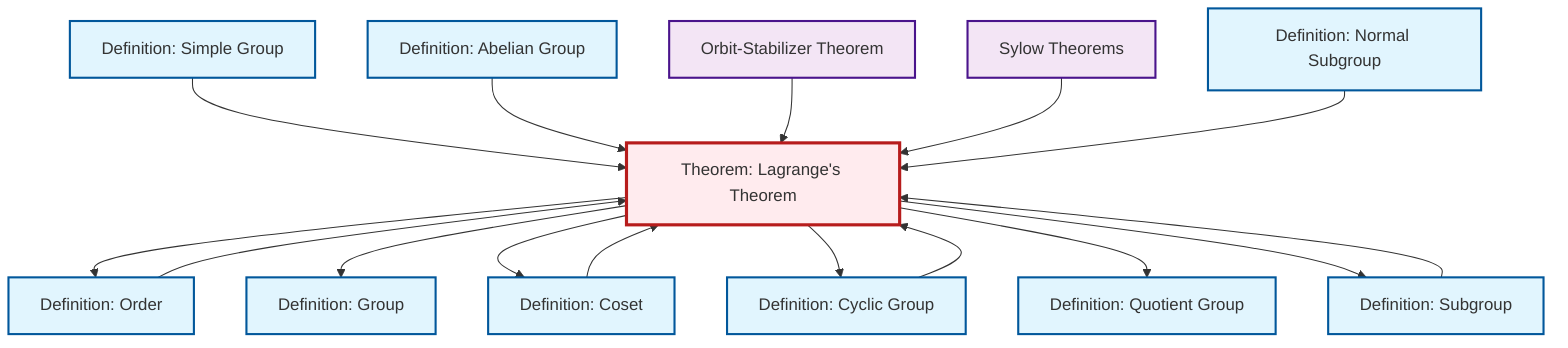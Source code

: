graph TD
    classDef definition fill:#e1f5fe,stroke:#01579b,stroke-width:2px
    classDef theorem fill:#f3e5f5,stroke:#4a148c,stroke-width:2px
    classDef axiom fill:#fff3e0,stroke:#e65100,stroke-width:2px
    classDef example fill:#e8f5e9,stroke:#1b5e20,stroke-width:2px
    classDef current fill:#ffebee,stroke:#b71c1c,stroke-width:3px
    def-simple-group["Definition: Simple Group"]:::definition
    def-subgroup["Definition: Subgroup"]:::definition
    thm-sylow["Sylow Theorems"]:::theorem
    def-order["Definition: Order"]:::definition
    thm-orbit-stabilizer["Orbit-Stabilizer Theorem"]:::theorem
    def-quotient-group["Definition: Quotient Group"]:::definition
    thm-lagrange["Theorem: Lagrange's Theorem"]:::theorem
    def-abelian-group["Definition: Abelian Group"]:::definition
    def-coset["Definition: Coset"]:::definition
    def-cyclic-group["Definition: Cyclic Group"]:::definition
    def-group["Definition: Group"]:::definition
    def-normal-subgroup["Definition: Normal Subgroup"]:::definition
    def-simple-group --> thm-lagrange
    thm-lagrange --> def-order
    def-abelian-group --> thm-lagrange
    def-order --> thm-lagrange
    thm-lagrange --> def-group
    thm-orbit-stabilizer --> thm-lagrange
    thm-lagrange --> def-coset
    thm-sylow --> thm-lagrange
    def-coset --> thm-lagrange
    def-cyclic-group --> thm-lagrange
    def-normal-subgroup --> thm-lagrange
    thm-lagrange --> def-cyclic-group
    def-subgroup --> thm-lagrange
    thm-lagrange --> def-quotient-group
    thm-lagrange --> def-subgroup
    class thm-lagrange current